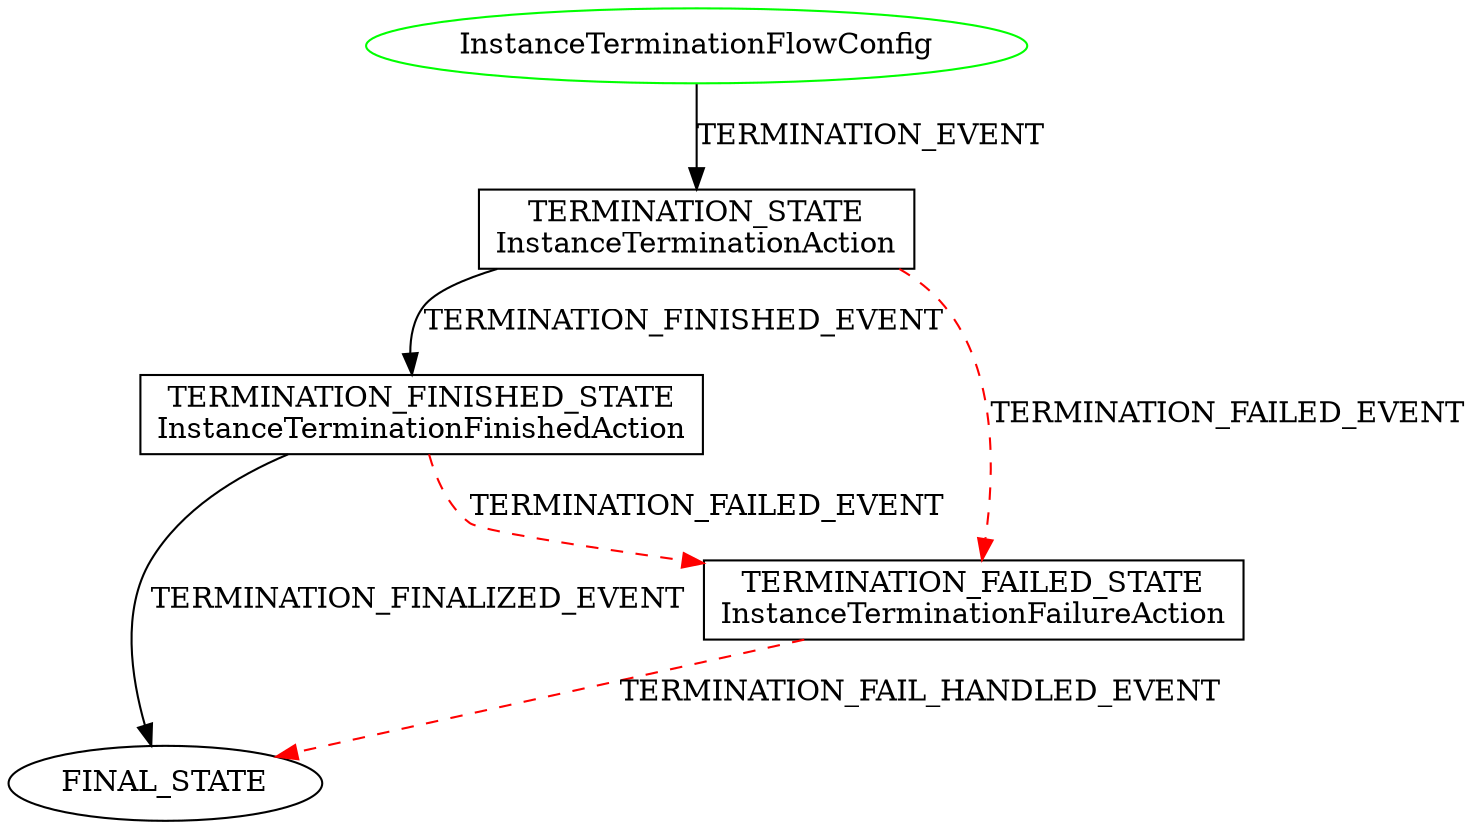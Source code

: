 digraph {
INIT_STATE [label="InstanceTerminationFlowConfig" shape=ellipse color=green];
TERMINATION_STATE [label="TERMINATION_STATE\nInstanceTerminationAction" shape=rect color=black];
INIT_STATE -> TERMINATION_STATE [label="TERMINATION_EVENT" color=black style=solid];
TERMINATION_FINISHED_STATE [label="TERMINATION_FINISHED_STATE\nInstanceTerminationFinishedAction" shape=rect color=black];
TERMINATION_STATE -> TERMINATION_FINISHED_STATE [label="TERMINATION_FINISHED_EVENT" color=black style=solid];
TERMINATION_FAILED_STATE [label="TERMINATION_FAILED_STATE\nInstanceTerminationFailureAction" shape=rect color=black];
TERMINATION_STATE -> TERMINATION_FAILED_STATE [label="TERMINATION_FAILED_EVENT" color=red style=dashed];
TERMINATION_FAILED_STATE -> FINAL_STATE [label="TERMINATION_FAIL_HANDLED_EVENT" color=red style=dashed];
TERMINATION_FINISHED_STATE -> FINAL_STATE [label="TERMINATION_FINALIZED_EVENT" color=black style=solid];
TERMINATION_FINISHED_STATE -> TERMINATION_FAILED_STATE [label="TERMINATION_FAILED_EVENT" color=red style=dashed];
}